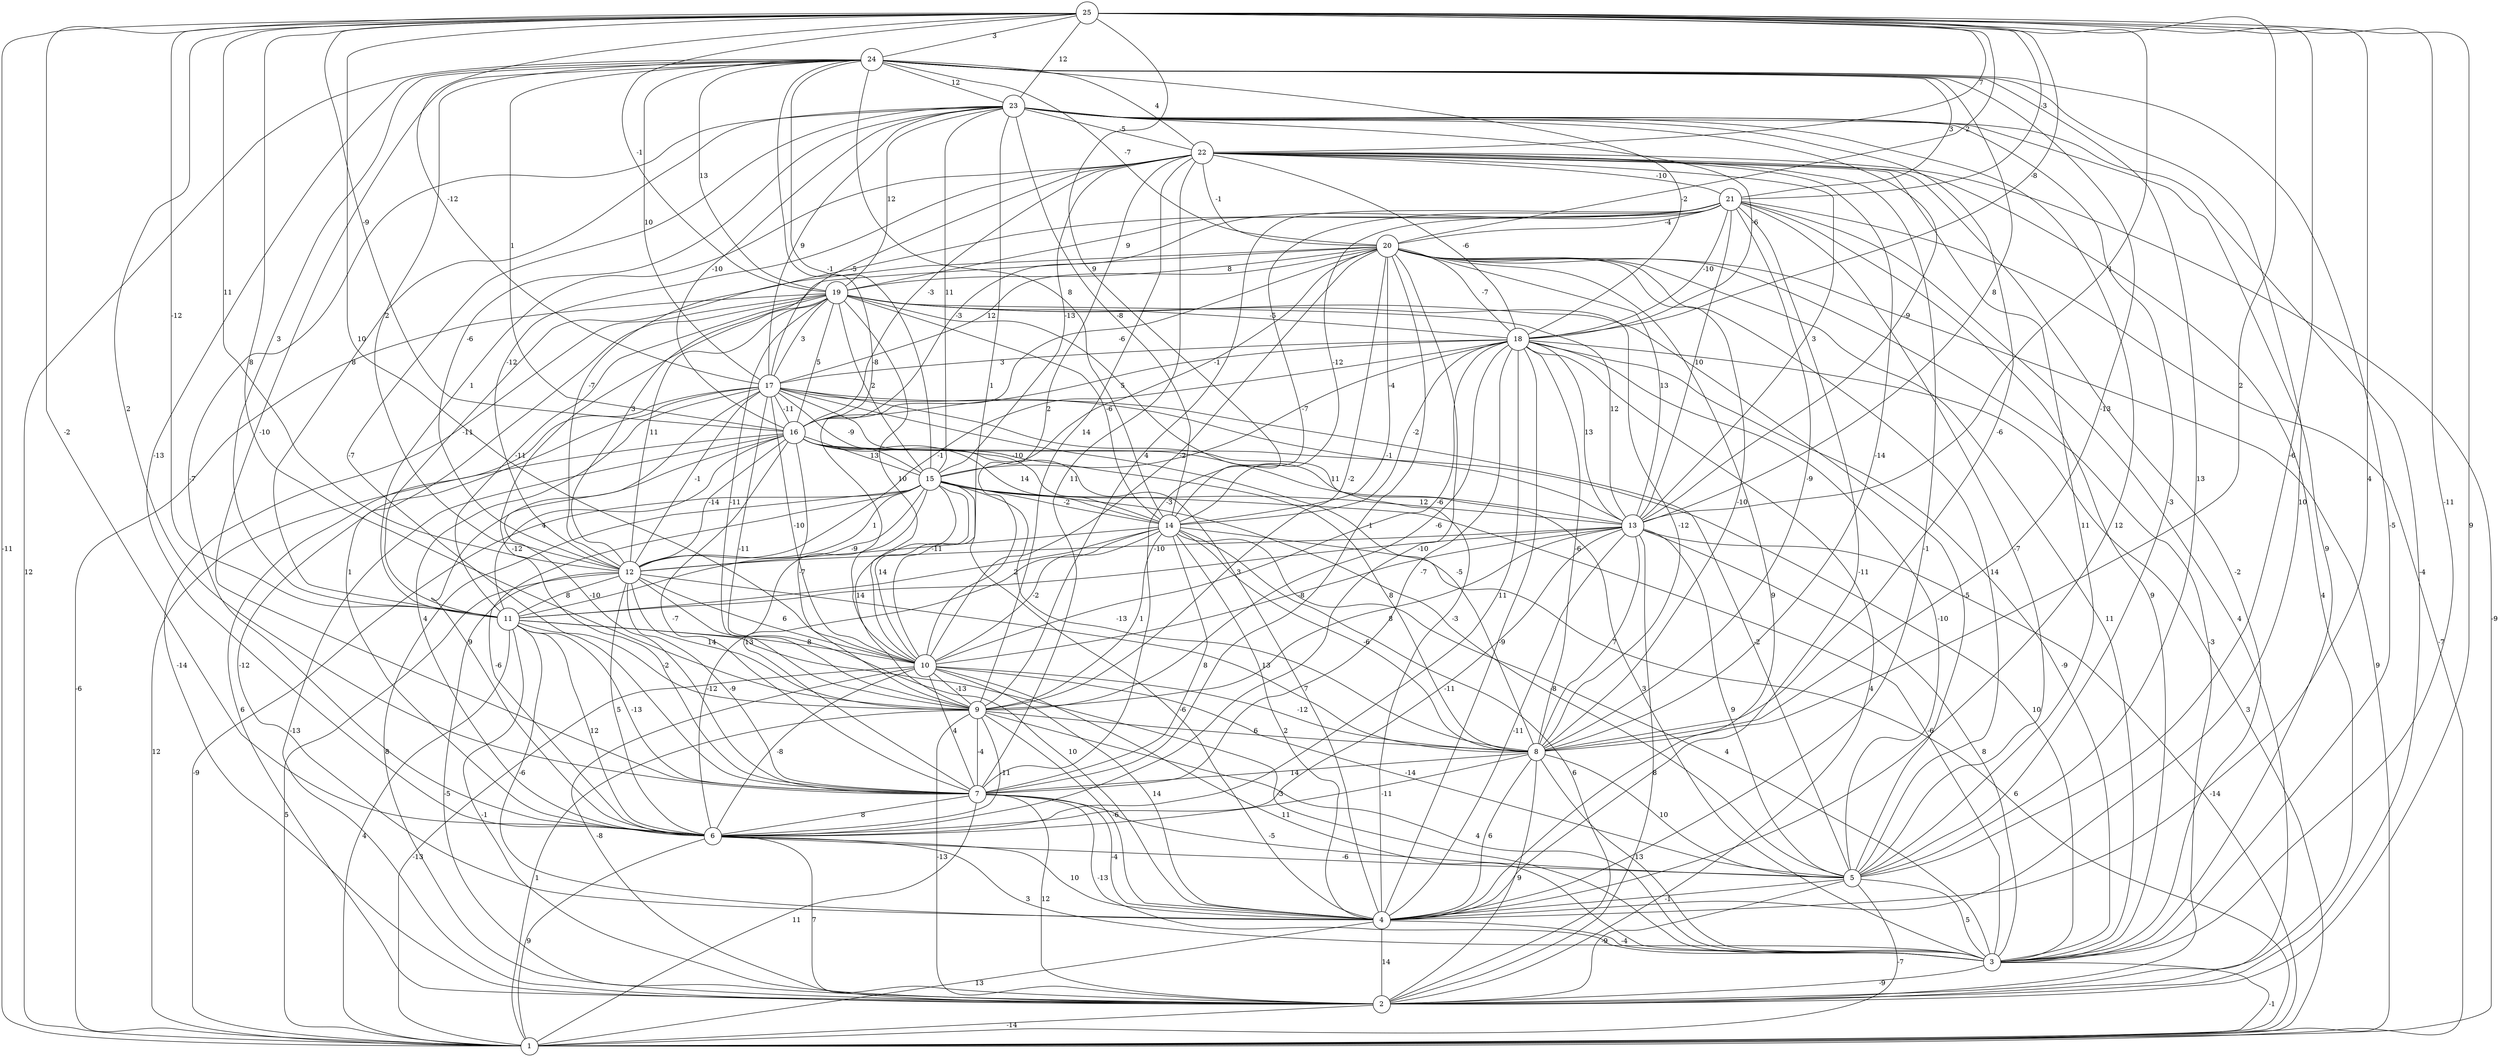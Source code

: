 graph { 
	 fontname="Helvetica,Arial,sans-serif" 
	 node [shape = circle]; 
	 25 -- 1 [label = "-11"];
	 25 -- 2 [label = "9"];
	 25 -- 3 [label = "-11"];
	 25 -- 4 [label = "4"];
	 25 -- 5 [label = "-6"];
	 25 -- 6 [label = "-2"];
	 25 -- 7 [label = "2"];
	 25 -- 8 [label = "2"];
	 25 -- 9 [label = "8"];
	 25 -- 10 [label = "10"];
	 25 -- 11 [label = "-12"];
	 25 -- 12 [label = "11"];
	 25 -- 13 [label = "1"];
	 25 -- 14 [label = "9"];
	 25 -- 16 [label = "-9"];
	 25 -- 17 [label = "-12"];
	 25 -- 18 [label = "-8"];
	 25 -- 19 [label = "-1"];
	 25 -- 20 [label = "2"];
	 25 -- 21 [label = "-3"];
	 25 -- 22 [label = "7"];
	 25 -- 23 [label = "12"];
	 25 -- 24 [label = "3"];
	 24 -- 1 [label = "12"];
	 24 -- 3 [label = "-5"];
	 24 -- 4 [label = "10"];
	 24 -- 5 [label = "13"];
	 24 -- 6 [label = "-13"];
	 24 -- 7 [label = "-10"];
	 24 -- 8 [label = "-13"];
	 24 -- 10 [label = "-8"];
	 24 -- 11 [label = "3"];
	 24 -- 12 [label = "2"];
	 24 -- 13 [label = "8"];
	 24 -- 14 [label = "8"];
	 24 -- 15 [label = "-1"];
	 24 -- 16 [label = "1"];
	 24 -- 17 [label = "10"];
	 24 -- 18 [label = "-2"];
	 24 -- 19 [label = "13"];
	 24 -- 20 [label = "-7"];
	 24 -- 21 [label = "3"];
	 24 -- 22 [label = "4"];
	 24 -- 23 [label = "12"];
	 23 -- 2 [label = "-4"];
	 23 -- 3 [label = "9"];
	 23 -- 4 [label = "12"];
	 23 -- 5 [label = "-3"];
	 23 -- 6 [label = "-7"];
	 23 -- 7 [label = "-7"];
	 23 -- 8 [label = "-6"];
	 23 -- 10 [label = "1"];
	 23 -- 11 [label = "8"];
	 23 -- 12 [label = "-6"];
	 23 -- 13 [label = "-9"];
	 23 -- 14 [label = "-8"];
	 23 -- 15 [label = "11"];
	 23 -- 16 [label = "-10"];
	 23 -- 17 [label = "9"];
	 23 -- 18 [label = "-6"];
	 23 -- 19 [label = "12"];
	 23 -- 22 [label = "-5"];
	 22 -- 1 [label = "-9"];
	 22 -- 2 [label = "4"];
	 22 -- 3 [label = "-2"];
	 22 -- 4 [label = "-1"];
	 22 -- 5 [label = "11"];
	 22 -- 7 [label = "11"];
	 22 -- 8 [label = "-14"];
	 22 -- 9 [label = "14"];
	 22 -- 10 [label = "2"];
	 22 -- 11 [label = "1"];
	 22 -- 12 [label = "-12"];
	 22 -- 13 [label = "3"];
	 22 -- 15 [label = "-13"];
	 22 -- 16 [label = "-3"];
	 22 -- 17 [label = "-5"];
	 22 -- 18 [label = "-6"];
	 22 -- 20 [label = "-1"];
	 22 -- 21 [label = "-10"];
	 21 -- 1 [label = "-7"];
	 21 -- 2 [label = "4"];
	 21 -- 3 [label = "9"];
	 21 -- 4 [label = "-11"];
	 21 -- 5 [label = "-7"];
	 21 -- 7 [label = "-3"];
	 21 -- 8 [label = "-9"];
	 21 -- 9 [label = "4"];
	 21 -- 12 [label = "-7"];
	 21 -- 13 [label = "10"];
	 21 -- 14 [label = "-12"];
	 21 -- 16 [label = "-3"];
	 21 -- 18 [label = "-10"];
	 21 -- 19 [label = "9"];
	 21 -- 20 [label = "-4"];
	 20 -- 1 [label = "9"];
	 20 -- 2 [label = "-3"];
	 20 -- 3 [label = "11"];
	 20 -- 4 [label = "9"];
	 20 -- 5 [label = "14"];
	 20 -- 6 [label = "-10"];
	 20 -- 7 [label = "-1"];
	 20 -- 8 [label = "-10"];
	 20 -- 9 [label = "-2"];
	 20 -- 10 [label = "-2"];
	 20 -- 11 [label = "-11"];
	 20 -- 12 [label = "3"];
	 20 -- 13 [label = "13"];
	 20 -- 14 [label = "-4"];
	 20 -- 15 [label = "-1"];
	 20 -- 16 [label = "-6"];
	 20 -- 17 [label = "12"];
	 20 -- 18 [label = "-7"];
	 20 -- 19 [label = "8"];
	 19 -- 1 [label = "-6"];
	 19 -- 2 [label = "-14"];
	 19 -- 4 [label = "-3"];
	 19 -- 5 [label = "-5"];
	 19 -- 6 [label = "1"];
	 19 -- 7 [label = "-12"];
	 19 -- 8 [label = "-12"];
	 19 -- 9 [label = "-11"];
	 19 -- 10 [label = "10"];
	 19 -- 11 [label = "-11"];
	 19 -- 12 [label = "11"];
	 19 -- 13 [label = "12"];
	 19 -- 14 [label = "-6"];
	 19 -- 15 [label = "2"];
	 19 -- 16 [label = "5"];
	 19 -- 17 [label = "3"];
	 19 -- 18 [label = "-5"];
	 18 -- 1 [label = "3"];
	 18 -- 2 [label = "4"];
	 18 -- 3 [label = "-9"];
	 18 -- 4 [label = "-9"];
	 18 -- 5 [label = "-10"];
	 18 -- 6 [label = "11"];
	 18 -- 7 [label = "-7"];
	 18 -- 8 [label = "-6"];
	 18 -- 9 [label = "-6"];
	 18 -- 10 [label = "-6"];
	 18 -- 12 [label = "-1"];
	 18 -- 13 [label = "13"];
	 18 -- 14 [label = "-2"];
	 18 -- 15 [label = "-7"];
	 18 -- 16 [label = "5"];
	 18 -- 17 [label = "3"];
	 17 -- 2 [label = "6"];
	 17 -- 3 [label = "3"];
	 17 -- 4 [label = "-12"];
	 17 -- 5 [label = "-2"];
	 17 -- 6 [label = "4"];
	 17 -- 7 [label = "-10"];
	 17 -- 8 [label = "-5"];
	 17 -- 9 [label = "-11"];
	 17 -- 10 [label = "-10"];
	 17 -- 12 [label = "-1"];
	 17 -- 13 [label = "-1"];
	 17 -- 14 [label = "-10"];
	 17 -- 15 [label = "-9"];
	 17 -- 16 [label = "-11"];
	 16 -- 1 [label = "12"];
	 16 -- 2 [label = "-13"];
	 16 -- 3 [label = "10"];
	 16 -- 4 [label = "7"];
	 16 -- 6 [label = "9"];
	 16 -- 7 [label = "-7"];
	 16 -- 8 [label = "8"];
	 16 -- 9 [label = "-7"];
	 16 -- 11 [label = "4"];
	 16 -- 12 [label = "-14"];
	 16 -- 13 [label = "11"];
	 16 -- 14 [label = "14"];
	 16 -- 15 [label = "13"];
	 15 -- 1 [label = "-9"];
	 15 -- 2 [label = "8"];
	 15 -- 3 [label = "-6"];
	 15 -- 4 [label = "-6"];
	 15 -- 5 [label = "-8"];
	 15 -- 6 [label = "-6"];
	 15 -- 7 [label = "13"];
	 15 -- 8 [label = "-13"];
	 15 -- 9 [label = "14"];
	 15 -- 10 [label = "14"];
	 15 -- 11 [label = "-9"];
	 15 -- 12 [label = "1"];
	 15 -- 13 [label = "12"];
	 15 -- 14 [label = "-2"];
	 14 -- 1 [label = "6"];
	 14 -- 2 [label = "6"];
	 14 -- 3 [label = "4"];
	 14 -- 4 [label = "2"];
	 14 -- 6 [label = "-12"];
	 14 -- 7 [label = "8"];
	 14 -- 8 [label = "-6"];
	 14 -- 9 [label = "1"];
	 14 -- 10 [label = "-2"];
	 14 -- 11 [label = "2"];
	 14 -- 12 [label = "-11"];
	 13 -- 1 [label = "-14"];
	 13 -- 2 [label = "8"];
	 13 -- 3 [label = "8"];
	 13 -- 4 [label = "-11"];
	 13 -- 5 [label = "9"];
	 13 -- 6 [label = "-11"];
	 13 -- 8 [label = "7"];
	 13 -- 9 [label = "8"];
	 13 -- 10 [label = "-8"];
	 13 -- 11 [label = "3"];
	 13 -- 12 [label = "-10"];
	 12 -- 1 [label = "5"];
	 12 -- 2 [label = "-5"];
	 12 -- 4 [label = "10"];
	 12 -- 6 [label = "5"];
	 12 -- 7 [label = "-9"];
	 12 -- 8 [label = "13"];
	 12 -- 9 [label = "14"];
	 12 -- 10 [label = "6"];
	 12 -- 11 [label = "8"];
	 11 -- 1 [label = "4"];
	 11 -- 2 [label = "-1"];
	 11 -- 3 [label = "-3"];
	 11 -- 4 [label = "-6"];
	 11 -- 6 [label = "12"];
	 11 -- 7 [label = "-13"];
	 11 -- 9 [label = "-2"];
	 11 -- 10 [label = "8"];
	 10 -- 1 [label = "-13"];
	 10 -- 2 [label = "-8"];
	 10 -- 3 [label = "11"];
	 10 -- 4 [label = "14"];
	 10 -- 5 [label = "-14"];
	 10 -- 6 [label = "-8"];
	 10 -- 7 [label = "4"];
	 10 -- 8 [label = "-12"];
	 10 -- 9 [label = "-13"];
	 9 -- 1 [label = "1"];
	 9 -- 2 [label = "-13"];
	 9 -- 3 [label = "4"];
	 9 -- 4 [label = "-6"];
	 9 -- 6 [label = "-11"];
	 9 -- 7 [label = "-4"];
	 9 -- 8 [label = "6"];
	 8 -- 2 [label = "9"];
	 8 -- 3 [label = "13"];
	 8 -- 4 [label = "6"];
	 8 -- 5 [label = "10"];
	 8 -- 6 [label = "-11"];
	 8 -- 7 [label = "14"];
	 7 -- 1 [label = "11"];
	 7 -- 2 [label = "12"];
	 7 -- 3 [label = "-13"];
	 7 -- 4 [label = "-4"];
	 7 -- 5 [label = "-5"];
	 7 -- 6 [label = "8"];
	 6 -- 1 [label = "9"];
	 6 -- 2 [label = "7"];
	 6 -- 3 [label = "3"];
	 6 -- 4 [label = "10"];
	 6 -- 5 [label = "-6"];
	 5 -- 1 [label = "-7"];
	 5 -- 2 [label = "-9"];
	 5 -- 3 [label = "5"];
	 5 -- 4 [label = "-1"];
	 4 -- 1 [label = "13"];
	 4 -- 2 [label = "14"];
	 4 -- 3 [label = "-4"];
	 3 -- 1 [label = "-1"];
	 3 -- 2 [label = "-9"];
	 2 -- 1 [label = "-14"];
	 1;
	 2;
	 3;
	 4;
	 5;
	 6;
	 7;
	 8;
	 9;
	 10;
	 11;
	 12;
	 13;
	 14;
	 15;
	 16;
	 17;
	 18;
	 19;
	 20;
	 21;
	 22;
	 23;
	 24;
	 25;
}
